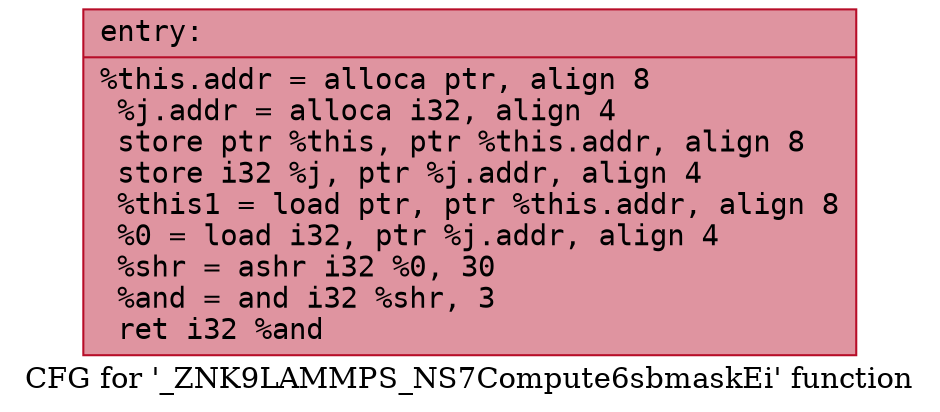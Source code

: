 digraph "CFG for '_ZNK9LAMMPS_NS7Compute6sbmaskEi' function" {
	label="CFG for '_ZNK9LAMMPS_NS7Compute6sbmaskEi' function";

	Node0x55c7ca9f9400 [shape=record,color="#b70d28ff", style=filled, fillcolor="#b70d2870" fontname="Courier",label="{entry:\l|  %this.addr = alloca ptr, align 8\l  %j.addr = alloca i32, align 4\l  store ptr %this, ptr %this.addr, align 8\l  store i32 %j, ptr %j.addr, align 4\l  %this1 = load ptr, ptr %this.addr, align 8\l  %0 = load i32, ptr %j.addr, align 4\l  %shr = ashr i32 %0, 30\l  %and = and i32 %shr, 3\l  ret i32 %and\l}"];
}

